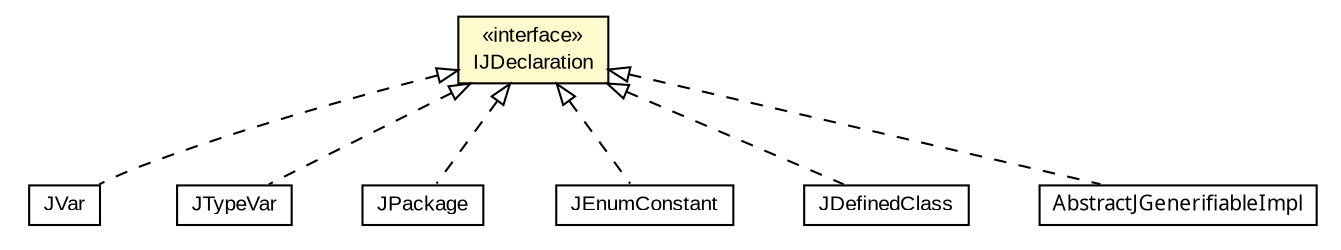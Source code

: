#!/usr/local/bin/dot
#
# Class diagram 
# Generated by UMLGraph version 5.1 (http://www.umlgraph.org/)
#

digraph G {
	edge [fontname="arial",fontsize=10,labelfontname="arial",labelfontsize=10];
	node [fontname="arial",fontsize=10,shape=plaintext];
	nodesep=0.25;
	ranksep=0.5;
	// com.helger.jcodemodel.JVar
	c8045 [label=<<table title="com.helger.jcodemodel.JVar" border="0" cellborder="1" cellspacing="0" cellpadding="2" port="p" href="./JVar.html">
		<tr><td><table border="0" cellspacing="0" cellpadding="1">
<tr><td align="center" balign="center"> JVar </td></tr>
		</table></td></tr>
		</table>>, fontname="arial", fontcolor="black", fontsize=10.0];
	// com.helger.jcodemodel.JTypeVar
	c8049 [label=<<table title="com.helger.jcodemodel.JTypeVar" border="0" cellborder="1" cellspacing="0" cellpadding="2" port="p" href="./JTypeVar.html">
		<tr><td><table border="0" cellspacing="0" cellpadding="1">
<tr><td align="center" balign="center"> JTypeVar </td></tr>
		</table></td></tr>
		</table>>, fontname="arial", fontcolor="black", fontsize=10.0];
	// com.helger.jcodemodel.JPackage
	c8056 [label=<<table title="com.helger.jcodemodel.JPackage" border="0" cellborder="1" cellspacing="0" cellpadding="2" port="p" href="./JPackage.html">
		<tr><td><table border="0" cellspacing="0" cellpadding="1">
<tr><td align="center" balign="center"> JPackage </td></tr>
		</table></td></tr>
		</table>>, fontname="arial", fontcolor="black", fontsize=10.0];
	// com.helger.jcodemodel.JEnumConstant
	c8077 [label=<<table title="com.helger.jcodemodel.JEnumConstant" border="0" cellborder="1" cellspacing="0" cellpadding="2" port="p" href="./JEnumConstant.html">
		<tr><td><table border="0" cellspacing="0" cellpadding="1">
<tr><td align="center" balign="center"> JEnumConstant </td></tr>
		</table></td></tr>
		</table>>, fontname="arial", fontcolor="black", fontsize=10.0];
	// com.helger.jcodemodel.JDefinedClass
	c8081 [label=<<table title="com.helger.jcodemodel.JDefinedClass" border="0" cellborder="1" cellspacing="0" cellpadding="2" port="p" href="./JDefinedClass.html">
		<tr><td><table border="0" cellspacing="0" cellpadding="1">
<tr><td align="center" balign="center"> JDefinedClass </td></tr>
		</table></td></tr>
		</table>>, fontname="arial", fontcolor="black", fontsize=10.0];
	// com.helger.jcodemodel.IJDeclaration
	c8113 [label=<<table title="com.helger.jcodemodel.IJDeclaration" border="0" cellborder="1" cellspacing="0" cellpadding="2" port="p" bgcolor="lemonChiffon" href="./IJDeclaration.html">
		<tr><td><table border="0" cellspacing="0" cellpadding="1">
<tr><td align="center" balign="center"> &#171;interface&#187; </td></tr>
<tr><td align="center" balign="center"> IJDeclaration </td></tr>
		</table></td></tr>
		</table>>, fontname="arial", fontcolor="black", fontsize=10.0];
	// com.helger.jcodemodel.AbstractJGenerifiableImpl
	c8121 [label=<<table title="com.helger.jcodemodel.AbstractJGenerifiableImpl" border="0" cellborder="1" cellspacing="0" cellpadding="2" port="p" href="./AbstractJGenerifiableImpl.html">
		<tr><td><table border="0" cellspacing="0" cellpadding="1">
<tr><td align="center" balign="center"><font face="ariali"> AbstractJGenerifiableImpl </font></td></tr>
		</table></td></tr>
		</table>>, fontname="arial", fontcolor="black", fontsize=10.0];
	//com.helger.jcodemodel.JVar implements com.helger.jcodemodel.IJDeclaration
	c8113:p -> c8045:p [dir=back,arrowtail=empty,style=dashed];
	//com.helger.jcodemodel.JTypeVar implements com.helger.jcodemodel.IJDeclaration
	c8113:p -> c8049:p [dir=back,arrowtail=empty,style=dashed];
	//com.helger.jcodemodel.JPackage implements com.helger.jcodemodel.IJDeclaration
	c8113:p -> c8056:p [dir=back,arrowtail=empty,style=dashed];
	//com.helger.jcodemodel.JEnumConstant implements com.helger.jcodemodel.IJDeclaration
	c8113:p -> c8077:p [dir=back,arrowtail=empty,style=dashed];
	//com.helger.jcodemodel.JDefinedClass implements com.helger.jcodemodel.IJDeclaration
	c8113:p -> c8081:p [dir=back,arrowtail=empty,style=dashed];
	//com.helger.jcodemodel.AbstractJGenerifiableImpl implements com.helger.jcodemodel.IJDeclaration
	c8113:p -> c8121:p [dir=back,arrowtail=empty,style=dashed];
}


